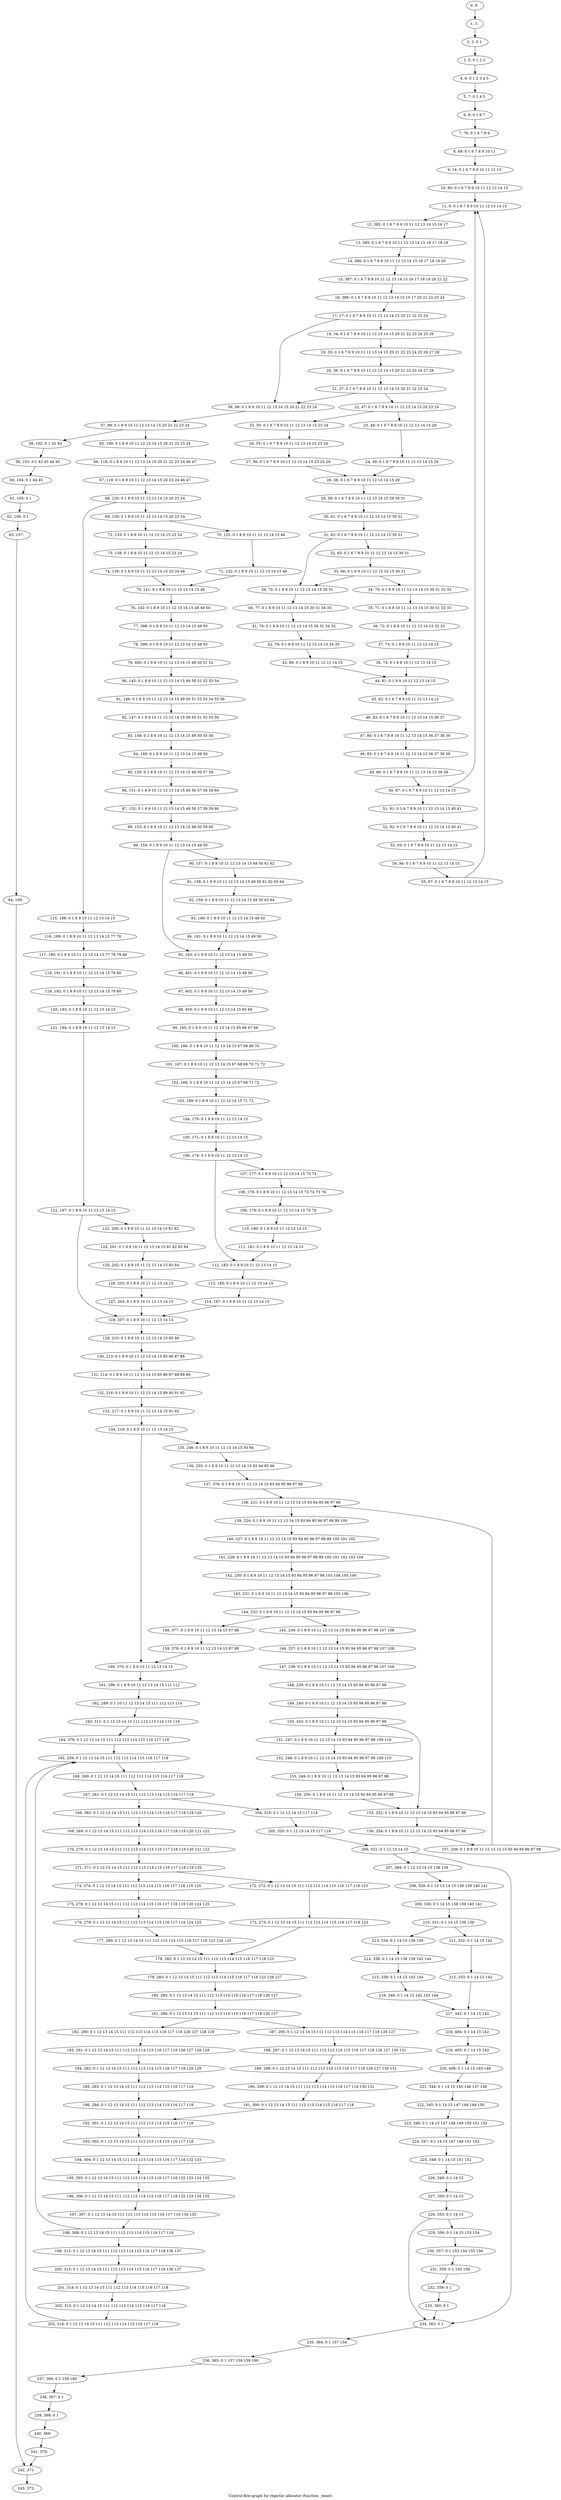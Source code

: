 digraph G {
graph [label="Control-flow-graph for register allocator (function _tenot)"]
0[label="0, 0: "];
1[label="1, 1: "];
2[label="2, 2: 0 1 "];
3[label="3, 5: 0 1 2 3 "];
4[label="4, 6: 0 1 2 3 4 5 "];
5[label="5, 7: 0 1 4 5 "];
6[label="6, 8: 0 1 6 7 "];
7[label="7, 76: 0 1 6 7 8 9 "];
8[label="8, 69: 0 1 6 7 8 9 10 11 "];
9[label="9, 14: 0 1 6 7 8 9 10 11 12 13 "];
10[label="10, 90: 0 1 6 7 8 9 10 11 12 13 14 15 "];
11[label="11, 9: 0 1 6 7 8 9 10 11 12 13 14 15 "];
12[label="12, 382: 0 1 6 7 8 9 10 11 12 13 14 15 16 17 "];
13[label="13, 385: 0 1 6 7 8 9 10 11 12 13 14 15 16 17 18 19 "];
14[label="14, 386: 0 1 6 7 8 9 10 11 12 13 14 15 16 17 18 19 20 "];
15[label="15, 387: 0 1 6 7 8 9 10 11 12 13 14 15 16 17 18 19 20 21 22 "];
16[label="16, 388: 0 1 6 7 8 9 10 11 12 13 14 15 16 17 20 21 22 23 24 "];
17[label="17, 17: 0 1 6 7 8 9 10 11 12 13 14 15 20 21 22 23 24 "];
18[label="18, 34: 0 1 6 7 8 9 10 11 12 13 14 15 20 21 22 23 24 25 26 "];
19[label="19, 35: 0 1 6 7 8 9 10 11 12 13 14 15 20 21 22 23 24 25 26 27 28 "];
20[label="20, 36: 0 1 6 7 8 9 10 11 12 13 14 15 20 21 22 23 24 27 28 "];
21[label="21, 37: 0 1 6 7 8 9 10 11 12 13 14 15 20 21 22 23 24 "];
22[label="22, 47: 0 1 6 7 8 9 10 11 12 13 14 15 20 23 24 "];
23[label="23, 48: 0 1 6 7 8 9 10 11 12 13 14 15 29 "];
24[label="24, 49: 0 1 6 7 8 9 10 11 12 13 14 15 29 "];
25[label="25, 50: 0 1 6 7 8 9 10 11 12 13 14 15 23 24 "];
26[label="26, 55: 0 1 6 7 8 9 10 11 12 13 14 15 23 24 "];
27[label="27, 56: 0 1 6 7 8 9 10 11 12 13 14 15 23 24 29 "];
28[label="28, 58: 0 1 6 7 8 9 10 11 12 13 14 15 29 "];
29[label="29, 59: 0 1 6 7 8 9 10 11 12 13 14 15 29 30 31 "];
30[label="30, 61: 0 1 6 7 8 9 10 11 12 13 14 15 30 31 "];
31[label="31, 62: 0 1 6 7 8 9 10 11 12 13 14 15 30 31 "];
32[label="32, 65: 0 1 6 7 8 9 10 11 12 13 14 15 30 31 "];
33[label="33, 66: 0 1 8 9 10 11 12 13 14 15 30 31 "];
34[label="34, 70: 0 1 8 9 10 11 12 13 14 15 30 31 32 33 "];
35[label="35, 71: 0 1 8 9 10 11 12 13 14 15 30 31 32 33 "];
36[label="36, 72: 0 1 8 9 10 11 12 13 14 15 32 33 "];
37[label="37, 73: 0 1 8 9 10 11 12 13 14 15 "];
38[label="38, 74: 0 1 8 9 10 11 12 13 14 15 "];
39[label="39, 75: 0 1 8 9 10 11 12 13 14 15 30 31 "];
40[label="40, 77: 0 1 8 9 10 11 12 13 14 15 30 31 34 35 "];
41[label="41, 78: 0 1 8 9 10 11 12 13 14 15 30 31 34 35 "];
42[label="42, 79: 0 1 8 9 10 11 12 13 14 15 34 35 "];
43[label="43, 80: 0 1 8 9 10 11 12 13 14 15 "];
44[label="44, 81: 0 1 8 9 10 11 12 13 14 15 "];
45[label="45, 82: 0 1 6 7 8 9 10 11 12 13 14 15 "];
46[label="46, 83: 0 1 6 7 8 9 10 11 12 13 14 15 36 37 "];
47[label="47, 84: 0 1 6 7 8 9 10 11 12 13 14 15 36 37 38 39 "];
48[label="48, 85: 0 1 6 7 8 9 10 11 12 13 14 15 36 37 38 39 "];
49[label="49, 86: 0 1 6 7 8 9 10 11 12 13 14 15 38 39 "];
50[label="50, 87: 0 1 6 7 8 9 10 11 12 13 14 15 "];
51[label="51, 91: 0 1 6 7 8 9 10 11 12 13 14 15 40 41 "];
52[label="52, 92: 0 1 6 7 8 9 10 11 12 13 14 15 40 41 "];
53[label="53, 93: 0 1 6 7 8 9 10 11 12 13 14 15 "];
54[label="54, 94: 0 1 6 7 8 9 10 11 12 13 14 15 "];
55[label="55, 97: 0 1 6 7 8 9 10 11 12 13 14 15 "];
56[label="56, 98: 0 1 8 9 10 11 12 13 14 15 20 21 22 23 24 "];
57[label="57, 99: 0 1 8 9 10 11 12 13 14 15 20 21 22 23 24 "];
58[label="58, 102: 0 1 42 43 "];
59[label="59, 103: 0 1 42 43 44 45 "];
60[label="60, 104: 0 1 44 45 "];
61[label="61, 105: 0 1 "];
62[label="62, 106: 0 1 "];
63[label="63, 107: "];
64[label="64, 108: "];
65[label="65, 109: 0 1 8 9 10 11 12 13 14 15 20 21 22 23 24 "];
66[label="66, 118: 0 1 8 9 10 11 12 13 14 15 20 21 22 23 24 46 47 "];
67[label="67, 119: 0 1 8 9 10 11 12 13 14 15 20 23 24 46 47 "];
68[label="68, 120: 0 1 8 9 10 11 12 13 14 15 20 23 24 "];
69[label="69, 130: 0 1 8 9 10 11 12 13 14 15 20 23 24 "];
70[label="70, 131: 0 1 8 9 10 11 12 13 14 15 48 "];
71[label="71, 132: 0 1 8 9 10 11 12 13 14 15 48 "];
72[label="72, 133: 0 1 8 9 10 11 12 13 14 15 23 24 "];
73[label="73, 138: 0 1 8 9 10 11 12 13 14 15 23 24 "];
74[label="74, 139: 0 1 8 9 10 11 12 13 14 15 23 24 48 "];
75[label="75, 141: 0 1 8 9 10 11 12 13 14 15 48 "];
76[label="76, 142: 0 1 8 9 10 11 12 13 14 15 48 49 50 "];
77[label="77, 398: 0 1 8 9 10 11 12 13 14 15 49 50 "];
78[label="78, 399: 0 1 8 9 10 11 12 13 14 15 49 50 "];
79[label="79, 400: 0 1 8 9 10 11 12 13 14 15 49 50 51 52 "];
80[label="80, 145: 0 1 8 9 10 11 12 13 14 15 49 50 51 52 53 54 "];
81[label="81, 146: 0 1 8 9 10 11 12 13 14 15 49 50 51 52 53 54 55 56 "];
82[label="82, 147: 0 1 8 9 10 11 12 13 14 15 49 50 51 52 55 56 "];
83[label="83, 148: 0 1 8 9 10 11 12 13 14 15 49 50 55 56 "];
84[label="84, 149: 0 1 8 9 10 11 12 13 14 15 49 50 "];
85[label="85, 150: 0 1 8 9 10 11 12 13 14 15 49 50 57 58 "];
86[label="86, 151: 0 1 8 9 10 11 12 13 14 15 49 50 57 58 59 60 "];
87[label="87, 152: 0 1 8 9 10 11 12 13 14 15 49 50 57 58 59 60 "];
88[label="88, 153: 0 1 8 9 10 11 12 13 14 15 49 50 59 60 "];
89[label="89, 154: 0 1 8 9 10 11 12 13 14 15 49 50 "];
90[label="90, 157: 0 1 8 9 10 11 12 13 14 15 49 50 61 62 "];
91[label="91, 158: 0 1 8 9 10 11 12 13 14 15 49 50 61 62 63 64 "];
92[label="92, 159: 0 1 8 9 10 11 12 13 14 15 49 50 63 64 "];
93[label="93, 160: 0 1 8 9 10 11 12 13 14 15 49 50 "];
94[label="94, 161: 0 1 8 9 10 11 12 13 14 15 49 50 "];
95[label="95, 163: 0 1 8 9 10 11 12 13 14 15 49 50 "];
96[label="96, 401: 0 1 8 9 10 11 12 13 14 15 49 50 "];
97[label="97, 402: 0 1 8 9 10 11 12 13 14 15 49 50 "];
98[label="98, 403: 0 1 8 9 10 11 12 13 14 15 65 66 "];
99[label="99, 165: 0 1 8 9 10 11 12 13 14 15 65 66 67 68 "];
100[label="100, 166: 0 1 8 9 10 11 12 13 14 15 67 68 69 70 "];
101[label="101, 167: 0 1 8 9 10 11 12 13 14 15 67 68 69 70 71 72 "];
102[label="102, 168: 0 1 8 9 10 11 12 13 14 15 67 68 71 72 "];
103[label="103, 169: 0 1 8 9 10 11 12 13 14 15 71 72 "];
104[label="104, 170: 0 1 8 9 10 11 12 13 14 15 "];
105[label="105, 171: 0 1 8 9 10 11 12 13 14 15 "];
106[label="106, 174: 0 1 8 9 10 11 12 13 14 15 "];
107[label="107, 177: 0 1 8 9 10 11 12 13 14 15 73 74 "];
108[label="108, 178: 0 1 8 9 10 11 12 13 14 15 73 74 75 76 "];
109[label="109, 179: 0 1 8 9 10 11 12 13 14 15 75 76 "];
110[label="110, 180: 0 1 8 9 10 11 12 13 14 15 "];
111[label="111, 181: 0 1 8 9 10 11 12 13 14 15 "];
112[label="112, 183: 0 1 8 9 10 11 12 13 14 15 "];
113[label="113, 185: 0 1 8 9 10 11 12 13 14 15 "];
114[label="114, 187: 0 1 8 9 10 11 12 13 14 15 "];
115[label="115, 188: 0 1 8 9 10 11 12 13 14 15 "];
116[label="116, 189: 0 1 8 9 10 11 12 13 14 15 77 78 "];
117[label="117, 190: 0 1 8 9 10 11 12 13 14 15 77 78 79 80 "];
118[label="118, 191: 0 1 8 9 10 11 12 13 14 15 79 80 "];
119[label="119, 192: 0 1 8 9 10 11 12 13 14 15 79 80 "];
120[label="120, 193: 0 1 8 9 10 11 12 13 14 15 "];
121[label="121, 194: 0 1 8 9 10 11 12 13 14 15 "];
122[label="122, 197: 0 1 8 9 10 11 12 13 14 15 "];
123[label="123, 200: 0 1 8 9 10 11 12 13 14 15 81 82 "];
124[label="124, 201: 0 1 8 9 10 11 12 13 14 15 81 82 83 84 "];
125[label="125, 202: 0 1 8 9 10 11 12 13 14 15 83 84 "];
126[label="126, 203: 0 1 8 9 10 11 12 13 14 15 "];
127[label="127, 204: 0 1 8 9 10 11 12 13 14 15 "];
128[label="128, 207: 0 1 8 9 10 11 12 13 14 15 "];
129[label="129, 210: 0 1 8 9 10 11 12 13 14 15 85 86 "];
130[label="130, 213: 0 1 8 9 10 11 12 13 14 15 85 86 87 88 "];
131[label="131, 214: 0 1 8 9 10 11 12 13 14 15 85 86 87 88 89 90 "];
132[label="132, 216: 0 1 8 9 10 11 12 13 14 15 89 90 91 92 "];
133[label="133, 217: 0 1 8 9 10 11 12 13 14 15 91 92 "];
134[label="134, 218: 0 1 8 9 10 11 12 13 14 15 "];
135[label="135, 246: 0 1 8 9 10 11 12 13 14 15 93 94 "];
136[label="136, 235: 0 1 8 9 10 11 12 13 14 15 93 94 95 96 "];
137[label="137, 376: 0 1 8 9 10 11 12 13 14 15 93 94 95 96 97 98 "];
138[label="138, 221: 0 1 8 9 10 11 12 13 14 15 93 94 95 96 97 98 "];
139[label="139, 224: 0 1 8 9 10 11 12 13 14 15 93 94 95 96 97 98 99 100 "];
140[label="140, 227: 0 1 8 9 10 11 12 13 14 15 93 94 95 96 97 98 99 100 101 102 "];
141[label="141, 228: 0 1 8 9 10 11 12 13 14 15 93 94 95 96 97 98 99 100 101 102 103 104 "];
142[label="142, 230: 0 1 8 9 10 11 12 13 14 15 93 94 95 96 97 98 103 104 105 106 "];
143[label="143, 231: 0 1 8 9 10 11 12 13 14 15 93 94 95 96 97 98 105 106 "];
144[label="144, 232: 0 1 8 9 10 11 12 13 14 15 93 94 95 96 97 98 "];
145[label="145, 236: 0 1 8 9 10 11 12 13 14 15 93 94 95 96 97 98 107 108 "];
146[label="146, 237: 0 1 8 9 10 11 12 13 14 15 93 94 95 96 97 98 107 108 "];
147[label="147, 238: 0 1 8 9 10 11 12 13 14 15 93 94 95 96 97 98 107 108 "];
148[label="148, 239: 0 1 8 9 10 11 12 13 14 15 93 94 95 96 97 98 "];
149[label="149, 240: 0 1 8 9 10 11 12 13 14 15 93 94 95 96 97 98 "];
150[label="150, 243: 0 1 8 9 10 11 12 13 14 15 93 94 95 96 97 98 "];
151[label="151, 247: 0 1 8 9 10 11 12 13 14 15 93 94 95 96 97 98 109 110 "];
152[label="152, 248: 0 1 8 9 10 11 12 13 14 15 93 94 95 96 97 98 109 110 "];
153[label="153, 249: 0 1 8 9 10 11 12 13 14 15 93 94 95 96 97 98 "];
154[label="154, 250: 0 1 8 9 10 11 12 13 14 15 93 94 95 96 97 98 "];
155[label="155, 252: 0 1 8 9 10 11 12 13 14 15 93 94 95 96 97 98 "];
156[label="156, 254: 0 1 8 9 10 11 12 13 14 15 93 94 95 96 97 98 "];
157[label="157, 256: 0 1 8 9 10 11 12 13 14 15 93 94 95 96 97 98 "];
158[label="158, 377: 0 1 8 9 10 11 12 13 14 15 97 98 "];
159[label="159, 378: 0 1 8 9 10 11 12 13 14 15 97 98 "];
160[label="160, 375: 0 1 8 9 10 11 12 13 14 15 "];
161[label="161, 296: 0 1 8 9 10 11 12 13 14 15 111 112 "];
162[label="162, 289: 0 1 10 11 12 13 14 15 111 112 113 114 "];
163[label="163, 311: 0 1 12 13 14 15 111 112 113 114 115 116 "];
164[label="164, 379: 0 1 12 13 14 15 111 112 113 114 115 116 117 118 "];
165[label="165, 259: 0 1 12 13 14 15 111 112 113 114 115 116 117 118 "];
166[label="166, 260: 0 1 12 13 14 15 111 112 113 114 115 116 117 118 "];
167[label="167, 261: 0 1 12 13 14 15 111 112 113 114 115 116 117 118 "];
168[label="168, 383: 0 1 12 13 14 15 111 112 113 114 115 116 117 118 119 120 "];
169[label="169, 269: 0 1 12 13 14 15 111 112 113 114 115 116 117 118 119 120 121 122 "];
170[label="170, 270: 0 1 12 13 14 15 111 112 113 114 115 116 117 118 119 120 121 122 "];
171[label="171, 271: 0 1 12 13 14 15 111 112 113 114 115 116 117 118 119 120 "];
172[label="172, 272: 0 1 12 13 14 15 111 112 113 114 115 116 117 118 123 "];
173[label="173, 273: 0 1 12 13 14 15 111 112 113 114 115 116 117 118 123 "];
174[label="174, 274: 0 1 12 13 14 15 111 112 113 114 115 116 117 118 119 120 "];
175[label="175, 278: 0 1 12 13 14 15 111 112 113 114 115 116 117 118 119 120 124 125 "];
176[label="176, 279: 0 1 12 13 14 15 111 112 113 114 115 116 117 118 124 125 "];
177[label="177, 280: 0 1 12 13 14 15 111 112 113 114 115 116 117 118 123 124 125 "];
178[label="178, 282: 0 1 12 13 14 15 111 112 113 114 115 116 117 118 123 "];
179[label="179, 283: 0 1 12 13 14 15 111 112 113 114 115 116 117 118 123 126 127 "];
180[label="180, 285: 0 1 12 13 14 15 111 112 113 114 115 116 117 118 126 127 "];
181[label="181, 286: 0 1 12 13 14 15 111 112 113 114 115 116 117 118 126 127 "];
182[label="182, 290: 0 1 12 13 14 15 111 112 113 114 115 116 117 118 126 127 128 129 "];
183[label="183, 291: 0 1 12 13 14 15 111 112 113 114 115 116 117 118 126 127 128 129 "];
184[label="184, 292: 0 1 12 13 14 15 111 112 113 114 115 116 117 118 128 129 "];
185[label="185, 293: 0 1 12 13 14 15 111 112 113 114 115 116 117 118 "];
186[label="186, 294: 0 1 12 13 14 15 111 112 113 114 115 116 117 118 "];
187[label="187, 295: 0 1 12 13 14 15 111 112 113 114 115 116 117 118 126 127 "];
188[label="188, 297: 0 1 12 13 14 15 111 112 113 114 115 116 117 118 126 127 130 131 "];
189[label="189, 298: 0 1 12 13 14 15 111 112 113 114 115 116 117 118 126 127 130 131 "];
190[label="190, 299: 0 1 12 13 14 15 111 112 113 114 115 116 117 118 130 131 "];
191[label="191, 300: 0 1 12 13 14 15 111 112 113 114 115 116 117 118 "];
192[label="192, 301: 0 1 12 13 14 15 111 112 113 114 115 116 117 118 "];
193[label="193, 302: 0 1 12 13 14 15 111 112 113 114 115 116 117 118 "];
194[label="194, 304: 0 1 12 13 14 15 111 112 113 114 115 116 117 118 132 133 "];
195[label="195, 305: 0 1 12 13 14 15 111 112 113 114 115 116 117 118 132 133 134 135 "];
196[label="196, 306: 0 1 12 13 14 15 111 112 113 114 115 116 117 118 132 133 134 135 "];
197[label="197, 307: 0 1 12 13 14 15 111 112 113 114 115 116 117 118 134 135 "];
198[label="198, 308: 0 1 12 13 14 15 111 112 113 114 115 116 117 118 "];
199[label="199, 312: 0 1 12 13 14 15 111 112 113 114 115 116 117 118 136 137 "];
200[label="200, 313: 0 1 12 13 14 15 111 112 113 114 115 116 117 118 136 137 "];
201[label="201, 314: 0 1 12 13 14 15 111 112 113 114 115 116 117 118 "];
202[label="202, 315: 0 1 12 13 14 15 111 112 113 114 115 116 117 118 "];
203[label="203, 318: 0 1 12 13 14 15 111 112 113 114 115 116 117 118 "];
204[label="204, 319: 0 1 12 13 14 15 117 118 "];
205[label="205, 320: 0 1 12 13 14 15 117 118 "];
206[label="206, 321: 0 1 12 13 14 15 "];
207[label="207, 384: 0 1 12 13 14 15 138 139 "];
208[label="208, 329: 0 1 12 13 14 15 138 139 140 141 "];
209[label="209, 330: 0 1 14 15 138 139 140 141 "];
210[label="210, 331: 0 1 14 15 138 139 "];
211[label="211, 332: 0 1 14 15 142 "];
212[label="212, 333: 0 1 14 15 142 "];
213[label="213, 334: 0 1 14 15 138 139 "];
214[label="214, 338: 0 1 14 15 138 139 143 144 "];
215[label="215, 339: 0 1 14 15 143 144 "];
216[label="216, 340: 0 1 14 15 142 143 144 "];
217[label="217, 342: 0 1 14 15 142 "];
218[label="218, 404: 0 1 14 15 142 "];
219[label="219, 405: 0 1 14 15 142 "];
220[label="220, 406: 0 1 14 15 145 146 "];
221[label="221, 344: 0 1 14 15 145 146 147 148 "];
222[label="222, 345: 0 1 14 15 147 148 149 150 "];
223[label="223, 346: 0 1 14 15 147 148 149 150 151 152 "];
224[label="224, 347: 0 1 14 15 147 148 151 152 "];
225[label="225, 348: 0 1 14 15 151 152 "];
226[label="226, 349: 0 1 14 15 "];
227[label="227, 350: 0 1 14 15 "];
228[label="228, 353: 0 1 14 15 "];
229[label="229, 356: 0 1 14 15 153 154 "];
230[label="230, 357: 0 1 153 154 155 156 "];
231[label="231, 358: 0 1 155 156 "];
232[label="232, 359: 0 1 "];
233[label="233, 360: 0 1 "];
234[label="234, 363: 0 1 "];
235[label="235, 364: 0 1 157 158 "];
236[label="236, 365: 0 1 157 158 159 160 "];
237[label="237, 366: 0 1 159 160 "];
238[label="238, 367: 0 1 "];
239[label="239, 368: 0 1 "];
240[label="240, 369: "];
241[label="241, 370: "];
242[label="242, 371: "];
243[label="243, 372: "];
0->1 ;
1->2 ;
2->3 ;
3->4 ;
4->5 ;
5->6 ;
6->7 ;
7->8 ;
8->9 ;
9->10 ;
10->11 ;
11->12 ;
12->13 ;
13->14 ;
14->15 ;
15->16 ;
16->17 ;
17->18 ;
17->56 ;
18->19 ;
19->20 ;
20->21 ;
21->22 ;
21->56 ;
22->23 ;
22->25 ;
23->24 ;
24->28 ;
25->26 ;
26->27 ;
27->28 ;
28->29 ;
29->30 ;
30->31 ;
31->32 ;
31->39 ;
32->33 ;
33->34 ;
33->39 ;
34->35 ;
35->36 ;
36->37 ;
37->38 ;
38->44 ;
39->40 ;
40->41 ;
41->42 ;
42->43 ;
43->44 ;
44->45 ;
45->46 ;
46->47 ;
47->48 ;
48->49 ;
49->50 ;
50->51 ;
50->11 ;
51->52 ;
52->53 ;
53->54 ;
54->55 ;
55->11 ;
56->57 ;
57->58 ;
57->65 ;
58->59 ;
59->60 ;
60->61 ;
61->62 ;
62->63 ;
63->64 ;
64->242 ;
65->66 ;
66->67 ;
67->68 ;
68->69 ;
68->115 ;
69->70 ;
69->72 ;
70->71 ;
71->75 ;
72->73 ;
73->74 ;
74->75 ;
75->76 ;
76->77 ;
77->78 ;
78->79 ;
79->80 ;
80->81 ;
81->82 ;
82->83 ;
83->84 ;
84->85 ;
85->86 ;
86->87 ;
87->88 ;
88->89 ;
89->90 ;
89->95 ;
90->91 ;
91->92 ;
92->93 ;
93->94 ;
94->95 ;
95->96 ;
96->97 ;
97->98 ;
98->99 ;
99->100 ;
100->101 ;
101->102 ;
102->103 ;
103->104 ;
104->105 ;
105->106 ;
106->107 ;
106->112 ;
107->108 ;
108->109 ;
109->110 ;
110->111 ;
111->112 ;
112->113 ;
113->114 ;
114->128 ;
115->116 ;
116->117 ;
117->118 ;
118->119 ;
119->120 ;
120->121 ;
121->122 ;
122->123 ;
122->128 ;
123->124 ;
124->125 ;
125->126 ;
126->127 ;
127->128 ;
128->129 ;
129->130 ;
130->131 ;
131->132 ;
132->133 ;
133->134 ;
134->135 ;
134->160 ;
135->136 ;
136->137 ;
137->138 ;
138->139 ;
139->140 ;
140->141 ;
141->142 ;
142->143 ;
143->144 ;
144->145 ;
144->158 ;
145->146 ;
146->147 ;
147->148 ;
148->149 ;
149->150 ;
150->151 ;
150->155 ;
151->152 ;
152->153 ;
153->154 ;
154->155 ;
155->156 ;
156->157 ;
157->138 ;
158->159 ;
159->160 ;
160->161 ;
161->162 ;
162->163 ;
163->164 ;
164->165 ;
165->166 ;
166->167 ;
167->168 ;
167->204 ;
168->169 ;
169->170 ;
170->171 ;
171->172 ;
171->174 ;
172->173 ;
173->178 ;
174->175 ;
175->176 ;
176->177 ;
177->178 ;
178->179 ;
179->180 ;
180->181 ;
181->182 ;
181->187 ;
182->183 ;
183->184 ;
184->185 ;
185->186 ;
186->192 ;
187->188 ;
188->189 ;
189->190 ;
190->191 ;
191->192 ;
192->193 ;
193->194 ;
194->195 ;
195->196 ;
196->197 ;
197->198 ;
198->199 ;
198->165 ;
199->200 ;
200->201 ;
201->202 ;
202->203 ;
203->165 ;
204->205 ;
205->206 ;
206->207 ;
206->234 ;
207->208 ;
208->209 ;
209->210 ;
210->211 ;
210->213 ;
211->212 ;
212->217 ;
213->214 ;
214->215 ;
215->216 ;
216->217 ;
217->218 ;
218->219 ;
219->220 ;
220->221 ;
221->222 ;
222->223 ;
223->224 ;
224->225 ;
225->226 ;
226->227 ;
227->228 ;
228->229 ;
228->234 ;
229->230 ;
230->231 ;
231->232 ;
232->233 ;
233->234 ;
234->235 ;
235->236 ;
236->237 ;
237->238 ;
238->239 ;
239->240 ;
240->241 ;
241->242 ;
242->243 ;
}
